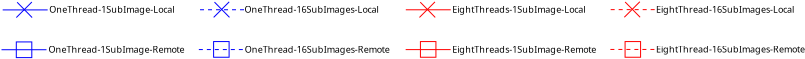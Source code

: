<?xml version="1.0" encoding="UTF-8"?>
<dia:diagram xmlns:dia="http://www.lysator.liu.se/~alla/dia/">
  <dia:layer name="Background" visible="true" active="true">
    <dia:object type="Standard - Line" version="0" id="O0">
      <dia:attribute name="obj_pos">
        <dia:point val="-22.801,19.008"/>
      </dia:attribute>
      <dia:attribute name="obj_bb">
        <dia:rectangle val="-22.826,18.983;-20.527,19.033"/>
      </dia:attribute>
      <dia:attribute name="conn_endpoints">
        <dia:point val="-22.801,19.008"/>
        <dia:point val="-20.552,19.008"/>
      </dia:attribute>
      <dia:attribute name="numcp">
        <dia:int val="1"/>
      </dia:attribute>
      <dia:attribute name="line_color">
        <dia:color val="#0000ff"/>
      </dia:attribute>
      <dia:attribute name="line_width">
        <dia:real val="0.05"/>
      </dia:attribute>
    </dia:object>
    <dia:object type="Standard - Text" version="1" id="O1">
      <dia:attribute name="obj_pos">
        <dia:point val="-20.477,19.154"/>
      </dia:attribute>
      <dia:attribute name="obj_bb">
        <dia:rectangle val="-20.477,18.734;-13.892,19.262"/>
      </dia:attribute>
      <dia:attribute name="text">
        <dia:composite type="text">
          <dia:attribute name="string">
            <dia:string>#OneThread-1SubImage-Local#</dia:string>
          </dia:attribute>
          <dia:attribute name="font">
            <dia:font family="sans" style="0" name="Helvetica"/>
          </dia:attribute>
          <dia:attribute name="height">
            <dia:real val="0.564"/>
          </dia:attribute>
          <dia:attribute name="pos">
            <dia:point val="-20.477,19.154"/>
          </dia:attribute>
          <dia:attribute name="color">
            <dia:color val="#000000"/>
          </dia:attribute>
          <dia:attribute name="alignment">
            <dia:enum val="0"/>
          </dia:attribute>
        </dia:composite>
      </dia:attribute>
      <dia:attribute name="valign">
        <dia:enum val="3"/>
      </dia:attribute>
    </dia:object>
    <dia:object type="Standard - Line" version="0" id="O2">
      <dia:attribute name="obj_pos">
        <dia:point val="-22.078,18.626"/>
      </dia:attribute>
      <dia:attribute name="obj_bb">
        <dia:rectangle val="-22.114,18.591;-21.293,19.425"/>
      </dia:attribute>
      <dia:attribute name="conn_endpoints">
        <dia:point val="-22.078,18.626"/>
        <dia:point val="-21.329,19.39"/>
      </dia:attribute>
      <dia:attribute name="numcp">
        <dia:int val="1"/>
      </dia:attribute>
      <dia:attribute name="line_color">
        <dia:color val="#0000ff"/>
      </dia:attribute>
      <dia:attribute name="line_width">
        <dia:real val="0.05"/>
      </dia:attribute>
    </dia:object>
    <dia:object type="Standard - Line" version="0" id="O3">
      <dia:attribute name="obj_pos">
        <dia:point val="-21.342,18.613"/>
      </dia:attribute>
      <dia:attribute name="obj_bb">
        <dia:rectangle val="-22.155,18.577;-21.307,19.425"/>
      </dia:attribute>
      <dia:attribute name="conn_endpoints">
        <dia:point val="-21.342,18.613"/>
        <dia:point val="-22.119,19.39"/>
      </dia:attribute>
      <dia:attribute name="numcp">
        <dia:int val="1"/>
      </dia:attribute>
      <dia:attribute name="line_color">
        <dia:color val="#0000ff"/>
      </dia:attribute>
      <dia:attribute name="line_width">
        <dia:real val="0.05"/>
      </dia:attribute>
    </dia:object>
    <dia:object type="Standard - Line" version="0" id="O4">
      <dia:attribute name="obj_pos">
        <dia:point val="-12.934,19.0"/>
      </dia:attribute>
      <dia:attribute name="obj_bb">
        <dia:rectangle val="-12.959,18.975;-10.659,19.025"/>
      </dia:attribute>
      <dia:attribute name="conn_endpoints">
        <dia:point val="-12.934,19.0"/>
        <dia:point val="-10.684,19.0"/>
      </dia:attribute>
      <dia:attribute name="numcp">
        <dia:int val="1"/>
      </dia:attribute>
      <dia:attribute name="line_color">
        <dia:color val="#0000ff"/>
      </dia:attribute>
      <dia:attribute name="line_width">
        <dia:real val="0.05"/>
      </dia:attribute>
      <dia:attribute name="line_style">
        <dia:enum val="1"/>
      </dia:attribute>
      <dia:attribute name="dashlength">
        <dia:real val="0.2"/>
      </dia:attribute>
    </dia:object>
    <dia:object type="Standard - Text" version="1" id="O5">
      <dia:attribute name="obj_pos">
        <dia:point val="-10.705,19.153"/>
      </dia:attribute>
      <dia:attribute name="obj_bb">
        <dia:rectangle val="-10.705,18.733;-3.597,19.26"/>
      </dia:attribute>
      <dia:attribute name="text">
        <dia:composite type="text">
          <dia:attribute name="string">
            <dia:string>#OneThread-16SubImages-Local#</dia:string>
          </dia:attribute>
          <dia:attribute name="font">
            <dia:font family="sans" style="0" name="Helvetica"/>
          </dia:attribute>
          <dia:attribute name="height">
            <dia:real val="0.564"/>
          </dia:attribute>
          <dia:attribute name="pos">
            <dia:point val="-10.705,19.153"/>
          </dia:attribute>
          <dia:attribute name="color">
            <dia:color val="#000000"/>
          </dia:attribute>
          <dia:attribute name="alignment">
            <dia:enum val="0"/>
          </dia:attribute>
        </dia:composite>
      </dia:attribute>
      <dia:attribute name="valign">
        <dia:enum val="3"/>
      </dia:attribute>
    </dia:object>
    <dia:object type="Standard - Line" version="0" id="O6">
      <dia:attribute name="obj_pos">
        <dia:point val="-12.211,18.618"/>
      </dia:attribute>
      <dia:attribute name="obj_bb">
        <dia:rectangle val="-12.247,18.582;-11.426,19.417"/>
      </dia:attribute>
      <dia:attribute name="conn_endpoints">
        <dia:point val="-12.211,18.618"/>
        <dia:point val="-11.461,19.381"/>
      </dia:attribute>
      <dia:attribute name="numcp">
        <dia:int val="1"/>
      </dia:attribute>
      <dia:attribute name="line_color">
        <dia:color val="#0000ff"/>
      </dia:attribute>
      <dia:attribute name="line_width">
        <dia:real val="0.05"/>
      </dia:attribute>
    </dia:object>
    <dia:object type="Standard - Line" version="0" id="O7">
      <dia:attribute name="obj_pos">
        <dia:point val="-11.475,18.604"/>
      </dia:attribute>
      <dia:attribute name="obj_bb">
        <dia:rectangle val="-12.287,18.569;-11.44,19.417"/>
      </dia:attribute>
      <dia:attribute name="conn_endpoints">
        <dia:point val="-11.475,18.604"/>
        <dia:point val="-12.252,19.381"/>
      </dia:attribute>
      <dia:attribute name="numcp">
        <dia:int val="1"/>
      </dia:attribute>
      <dia:attribute name="line_color">
        <dia:color val="#0000ff"/>
      </dia:attribute>
      <dia:attribute name="line_width">
        <dia:real val="0.05"/>
      </dia:attribute>
    </dia:object>
    <dia:object type="Standard - Line" version="0" id="O8">
      <dia:attribute name="obj_pos">
        <dia:point val="-2.645,19.002"/>
      </dia:attribute>
      <dia:attribute name="obj_bb">
        <dia:rectangle val="-2.67,18.977;-0.371,19.027"/>
      </dia:attribute>
      <dia:attribute name="conn_endpoints">
        <dia:point val="-2.645,19.002"/>
        <dia:point val="-0.396,19.002"/>
      </dia:attribute>
      <dia:attribute name="numcp">
        <dia:int val="1"/>
      </dia:attribute>
      <dia:attribute name="line_color">
        <dia:color val="#ff0000"/>
      </dia:attribute>
      <dia:attribute name="line_width">
        <dia:real val="0.05"/>
      </dia:attribute>
    </dia:object>
    <dia:object type="Standard - Text" version="1" id="O9">
      <dia:attribute name="obj_pos">
        <dia:point val="-0.328,19.155"/>
      </dia:attribute>
      <dia:attribute name="obj_bb">
        <dia:rectangle val="-0.328,18.735;6.735,19.262"/>
      </dia:attribute>
      <dia:attribute name="text">
        <dia:composite type="text">
          <dia:attribute name="string">
            <dia:string>#EightThreads-1SubImage-Local#</dia:string>
          </dia:attribute>
          <dia:attribute name="font">
            <dia:font family="sans" style="0" name="Helvetica"/>
          </dia:attribute>
          <dia:attribute name="height">
            <dia:real val="0.564"/>
          </dia:attribute>
          <dia:attribute name="pos">
            <dia:point val="-0.328,19.155"/>
          </dia:attribute>
          <dia:attribute name="color">
            <dia:color val="#000000"/>
          </dia:attribute>
          <dia:attribute name="alignment">
            <dia:enum val="0"/>
          </dia:attribute>
        </dia:composite>
      </dia:attribute>
      <dia:attribute name="valign">
        <dia:enum val="3"/>
      </dia:attribute>
    </dia:object>
    <dia:object type="Standard - Line" version="0" id="O10">
      <dia:attribute name="obj_pos">
        <dia:point val="-1.923,18.62"/>
      </dia:attribute>
      <dia:attribute name="obj_bb">
        <dia:rectangle val="-1.958,18.585;-1.138,19.419"/>
      </dia:attribute>
      <dia:attribute name="conn_endpoints">
        <dia:point val="-1.923,18.62"/>
        <dia:point val="-1.173,19.384"/>
      </dia:attribute>
      <dia:attribute name="numcp">
        <dia:int val="1"/>
      </dia:attribute>
      <dia:attribute name="line_color">
        <dia:color val="#ff0000"/>
      </dia:attribute>
      <dia:attribute name="line_width">
        <dia:real val="0.05"/>
      </dia:attribute>
    </dia:object>
    <dia:object type="Standard - Line" version="0" id="O11">
      <dia:attribute name="obj_pos">
        <dia:point val="-1.187,18.607"/>
      </dia:attribute>
      <dia:attribute name="obj_bb">
        <dia:rectangle val="-1.999,18.571;-1.151,19.419"/>
      </dia:attribute>
      <dia:attribute name="conn_endpoints">
        <dia:point val="-1.187,18.607"/>
        <dia:point val="-1.964,19.384"/>
      </dia:attribute>
      <dia:attribute name="numcp">
        <dia:int val="1"/>
      </dia:attribute>
      <dia:attribute name="line_color">
        <dia:color val="#ff0000"/>
      </dia:attribute>
      <dia:attribute name="line_width">
        <dia:real val="0.05"/>
      </dia:attribute>
    </dia:object>
    <dia:object type="Standard - Line" version="0" id="O12">
      <dia:attribute name="obj_pos">
        <dia:point val="7.599,18.994"/>
      </dia:attribute>
      <dia:attribute name="obj_bb">
        <dia:rectangle val="7.574,18.968;9.873,19.018"/>
      </dia:attribute>
      <dia:attribute name="conn_endpoints">
        <dia:point val="7.599,18.994"/>
        <dia:point val="9.848,18.994"/>
      </dia:attribute>
      <dia:attribute name="numcp">
        <dia:int val="1"/>
      </dia:attribute>
      <dia:attribute name="line_color">
        <dia:color val="#ff0000"/>
      </dia:attribute>
      <dia:attribute name="line_width">
        <dia:real val="0.05"/>
      </dia:attribute>
      <dia:attribute name="line_style">
        <dia:enum val="1"/>
      </dia:attribute>
      <dia:attribute name="dashlength">
        <dia:real val="0.2"/>
      </dia:attribute>
    </dia:object>
    <dia:object type="Standard - Text" version="1" id="O13">
      <dia:attribute name="obj_pos">
        <dia:point val="9.871,19.147"/>
      </dia:attribute>
      <dia:attribute name="obj_bb">
        <dia:rectangle val="9.871,18.727;17.221,19.254"/>
      </dia:attribute>
      <dia:attribute name="text">
        <dia:composite type="text">
          <dia:attribute name="string">
            <dia:string>#EightThread-16SubImages-Local#</dia:string>
          </dia:attribute>
          <dia:attribute name="font">
            <dia:font family="sans" style="0" name="Helvetica"/>
          </dia:attribute>
          <dia:attribute name="height">
            <dia:real val="0.564"/>
          </dia:attribute>
          <dia:attribute name="pos">
            <dia:point val="9.871,19.147"/>
          </dia:attribute>
          <dia:attribute name="color">
            <dia:color val="#000000"/>
          </dia:attribute>
          <dia:attribute name="alignment">
            <dia:enum val="0"/>
          </dia:attribute>
        </dia:composite>
      </dia:attribute>
      <dia:attribute name="valign">
        <dia:enum val="3"/>
      </dia:attribute>
    </dia:object>
    <dia:object type="Standard - Line" version="0" id="O14">
      <dia:attribute name="obj_pos">
        <dia:point val="8.321,18.612"/>
      </dia:attribute>
      <dia:attribute name="obj_bb">
        <dia:rectangle val="8.286,18.576;9.106,19.411"/>
      </dia:attribute>
      <dia:attribute name="conn_endpoints">
        <dia:point val="8.321,18.612"/>
        <dia:point val="9.071,19.375"/>
      </dia:attribute>
      <dia:attribute name="numcp">
        <dia:int val="1"/>
      </dia:attribute>
      <dia:attribute name="line_color">
        <dia:color val="#ff0000"/>
      </dia:attribute>
      <dia:attribute name="line_width">
        <dia:real val="0.05"/>
      </dia:attribute>
    </dia:object>
    <dia:object type="Standard - Line" version="0" id="O15">
      <dia:attribute name="obj_pos">
        <dia:point val="9.058,18.598"/>
      </dia:attribute>
      <dia:attribute name="obj_bb">
        <dia:rectangle val="8.245,18.563;9.093,19.411"/>
      </dia:attribute>
      <dia:attribute name="conn_endpoints">
        <dia:point val="9.058,18.598"/>
        <dia:point val="8.281,19.375"/>
      </dia:attribute>
      <dia:attribute name="numcp">
        <dia:int val="1"/>
      </dia:attribute>
      <dia:attribute name="line_color">
        <dia:color val="#ff0000"/>
      </dia:attribute>
      <dia:attribute name="line_width">
        <dia:real val="0.05"/>
      </dia:attribute>
    </dia:object>
    <dia:object type="Standard - Line" version="0" id="O16">
      <dia:attribute name="obj_pos">
        <dia:point val="-22.86,20.999"/>
      </dia:attribute>
      <dia:attribute name="obj_bb">
        <dia:rectangle val="-22.885,20.974;-20.586,21.024"/>
      </dia:attribute>
      <dia:attribute name="conn_endpoints">
        <dia:point val="-22.86,20.999"/>
        <dia:point val="-20.611,20.999"/>
      </dia:attribute>
      <dia:attribute name="numcp">
        <dia:int val="1"/>
      </dia:attribute>
      <dia:attribute name="line_color">
        <dia:color val="#0000ff"/>
      </dia:attribute>
      <dia:attribute name="line_width">
        <dia:real val="0.05"/>
      </dia:attribute>
    </dia:object>
    <dia:object type="Standard - Text" version="1" id="O17">
      <dia:attribute name="obj_pos">
        <dia:point val="-20.509,21.152"/>
      </dia:attribute>
      <dia:attribute name="obj_bb">
        <dia:rectangle val="-20.509,20.732;-13.341,21.26"/>
      </dia:attribute>
      <dia:attribute name="text">
        <dia:composite type="text">
          <dia:attribute name="string">
            <dia:string>#OneThread-1SubImage-Remote#</dia:string>
          </dia:attribute>
          <dia:attribute name="font">
            <dia:font family="sans" style="0" name="Helvetica"/>
          </dia:attribute>
          <dia:attribute name="height">
            <dia:real val="0.564"/>
          </dia:attribute>
          <dia:attribute name="pos">
            <dia:point val="-20.509,21.152"/>
          </dia:attribute>
          <dia:attribute name="color">
            <dia:color val="#000000"/>
          </dia:attribute>
          <dia:attribute name="alignment">
            <dia:enum val="0"/>
          </dia:attribute>
        </dia:composite>
      </dia:attribute>
      <dia:attribute name="valign">
        <dia:enum val="3"/>
      </dia:attribute>
    </dia:object>
    <dia:object type="Standard - Line" version="0" id="O18">
      <dia:attribute name="obj_pos">
        <dia:point val="-12.993,20.991"/>
      </dia:attribute>
      <dia:attribute name="obj_bb">
        <dia:rectangle val="-13.018,20.966;-10.719,21.016"/>
      </dia:attribute>
      <dia:attribute name="conn_endpoints">
        <dia:point val="-12.993,20.991"/>
        <dia:point val="-10.744,20.991"/>
      </dia:attribute>
      <dia:attribute name="numcp">
        <dia:int val="1"/>
      </dia:attribute>
      <dia:attribute name="line_color">
        <dia:color val="#0000ff"/>
      </dia:attribute>
      <dia:attribute name="line_width">
        <dia:real val="0.05"/>
      </dia:attribute>
      <dia:attribute name="line_style">
        <dia:enum val="1"/>
      </dia:attribute>
      <dia:attribute name="dashlength">
        <dia:real val="0.2"/>
      </dia:attribute>
    </dia:object>
    <dia:object type="Standard - Text" version="1" id="O19">
      <dia:attribute name="obj_pos">
        <dia:point val="-10.703,21.144"/>
      </dia:attribute>
      <dia:attribute name="obj_bb">
        <dia:rectangle val="-10.703,20.724;-3.013,21.252"/>
      </dia:attribute>
      <dia:attribute name="text">
        <dia:composite type="text">
          <dia:attribute name="string">
            <dia:string>#OneThread-16SubImages-Remote#</dia:string>
          </dia:attribute>
          <dia:attribute name="font">
            <dia:font family="sans" style="0" name="Helvetica"/>
          </dia:attribute>
          <dia:attribute name="height">
            <dia:real val="0.564"/>
          </dia:attribute>
          <dia:attribute name="pos">
            <dia:point val="-10.703,21.144"/>
          </dia:attribute>
          <dia:attribute name="color">
            <dia:color val="#000000"/>
          </dia:attribute>
          <dia:attribute name="alignment">
            <dia:enum val="0"/>
          </dia:attribute>
        </dia:composite>
      </dia:attribute>
      <dia:attribute name="valign">
        <dia:enum val="3"/>
      </dia:attribute>
    </dia:object>
    <dia:object type="Standard - Line" version="0" id="O20">
      <dia:attribute name="obj_pos">
        <dia:point val="-2.652,20.993"/>
      </dia:attribute>
      <dia:attribute name="obj_bb">
        <dia:rectangle val="-2.677,20.968;-0.377,21.018"/>
      </dia:attribute>
      <dia:attribute name="conn_endpoints">
        <dia:point val="-2.652,20.993"/>
        <dia:point val="-0.402,20.993"/>
      </dia:attribute>
      <dia:attribute name="numcp">
        <dia:int val="1"/>
      </dia:attribute>
      <dia:attribute name="line_color">
        <dia:color val="#ff0000"/>
      </dia:attribute>
      <dia:attribute name="line_width">
        <dia:real val="0.05"/>
      </dia:attribute>
    </dia:object>
    <dia:object type="Standard - Text" version="1" id="O21">
      <dia:attribute name="obj_pos">
        <dia:point val="-0.319,21.146"/>
      </dia:attribute>
      <dia:attribute name="obj_bb">
        <dia:rectangle val="-0.319,20.726;7.326,21.254"/>
      </dia:attribute>
      <dia:attribute name="text">
        <dia:composite type="text">
          <dia:attribute name="string">
            <dia:string>#EightThreads-1SubImage-Remote#</dia:string>
          </dia:attribute>
          <dia:attribute name="font">
            <dia:font family="sans" style="0" name="Helvetica"/>
          </dia:attribute>
          <dia:attribute name="height">
            <dia:real val="0.564"/>
          </dia:attribute>
          <dia:attribute name="pos">
            <dia:point val="-0.319,21.146"/>
          </dia:attribute>
          <dia:attribute name="color">
            <dia:color val="#000000"/>
          </dia:attribute>
          <dia:attribute name="alignment">
            <dia:enum val="0"/>
          </dia:attribute>
        </dia:composite>
      </dia:attribute>
      <dia:attribute name="valign">
        <dia:enum val="3"/>
      </dia:attribute>
    </dia:object>
    <dia:object type="Standard - Line" version="0" id="O22">
      <dia:attribute name="obj_pos">
        <dia:point val="7.584,20.985"/>
      </dia:attribute>
      <dia:attribute name="obj_bb">
        <dia:rectangle val="7.559,20.96;9.858,21.01"/>
      </dia:attribute>
      <dia:attribute name="conn_endpoints">
        <dia:point val="7.584,20.985"/>
        <dia:point val="9.833,20.985"/>
      </dia:attribute>
      <dia:attribute name="numcp">
        <dia:int val="1"/>
      </dia:attribute>
      <dia:attribute name="line_color">
        <dia:color val="#ff0000"/>
      </dia:attribute>
      <dia:attribute name="line_width">
        <dia:real val="0.05"/>
      </dia:attribute>
      <dia:attribute name="line_style">
        <dia:enum val="1"/>
      </dia:attribute>
      <dia:attribute name="dashlength">
        <dia:real val="0.2"/>
      </dia:attribute>
    </dia:object>
    <dia:object type="Standard - Text" version="1" id="O23">
      <dia:attribute name="obj_pos">
        <dia:point val="9.866,21.138"/>
      </dia:attribute>
      <dia:attribute name="obj_bb">
        <dia:rectangle val="9.866,20.718;17.799,21.245"/>
      </dia:attribute>
      <dia:attribute name="text">
        <dia:composite type="text">
          <dia:attribute name="string">
            <dia:string>#EightThread-16SubImages-Remote#</dia:string>
          </dia:attribute>
          <dia:attribute name="font">
            <dia:font family="sans" style="0" name="Helvetica"/>
          </dia:attribute>
          <dia:attribute name="height">
            <dia:real val="0.564"/>
          </dia:attribute>
          <dia:attribute name="pos">
            <dia:point val="9.866,21.138"/>
          </dia:attribute>
          <dia:attribute name="color">
            <dia:color val="#000000"/>
          </dia:attribute>
          <dia:attribute name="alignment">
            <dia:enum val="0"/>
          </dia:attribute>
        </dia:composite>
      </dia:attribute>
      <dia:attribute name="valign">
        <dia:enum val="3"/>
      </dia:attribute>
    </dia:object>
    <dia:object type="Standard - Box" version="0" id="O24">
      <dia:attribute name="obj_pos">
        <dia:point val="-22.12,20.609"/>
      </dia:attribute>
      <dia:attribute name="obj_bb">
        <dia:rectangle val="-22.145,20.584;-21.32,21.418"/>
      </dia:attribute>
      <dia:attribute name="elem_corner">
        <dia:point val="-22.12,20.609"/>
      </dia:attribute>
      <dia:attribute name="elem_width">
        <dia:real val="0.775"/>
      </dia:attribute>
      <dia:attribute name="elem_height">
        <dia:real val="0.784"/>
      </dia:attribute>
      <dia:attribute name="border_width">
        <dia:real val="0.05"/>
      </dia:attribute>
      <dia:attribute name="border_color">
        <dia:color val="#0000ff"/>
      </dia:attribute>
      <dia:attribute name="show_background">
        <dia:boolean val="false"/>
      </dia:attribute>
    </dia:object>
    <dia:object type="Standard - Box" version="0" id="O25">
      <dia:attribute name="obj_pos">
        <dia:point val="-12.255,20.591"/>
      </dia:attribute>
      <dia:attribute name="obj_bb">
        <dia:rectangle val="-12.28,20.567;-11.456,21.4"/>
      </dia:attribute>
      <dia:attribute name="elem_corner">
        <dia:point val="-12.255,20.591"/>
      </dia:attribute>
      <dia:attribute name="elem_width">
        <dia:real val="0.775"/>
      </dia:attribute>
      <dia:attribute name="elem_height">
        <dia:real val="0.784"/>
      </dia:attribute>
      <dia:attribute name="border_width">
        <dia:real val="0.05"/>
      </dia:attribute>
      <dia:attribute name="border_color">
        <dia:color val="#0000ff"/>
      </dia:attribute>
      <dia:attribute name="show_background">
        <dia:boolean val="false"/>
      </dia:attribute>
    </dia:object>
    <dia:object type="Standard - Box" version="0" id="O26">
      <dia:attribute name="obj_pos">
        <dia:point val="-1.914,20.591"/>
      </dia:attribute>
      <dia:attribute name="obj_bb">
        <dia:rectangle val="-1.939,20.567;-1.114,21.4"/>
      </dia:attribute>
      <dia:attribute name="elem_corner">
        <dia:point val="-1.914,20.591"/>
      </dia:attribute>
      <dia:attribute name="elem_width">
        <dia:real val="0.775"/>
      </dia:attribute>
      <dia:attribute name="elem_height">
        <dia:real val="0.784"/>
      </dia:attribute>
      <dia:attribute name="border_width">
        <dia:real val="0.05"/>
      </dia:attribute>
      <dia:attribute name="border_color">
        <dia:color val="#ff0000"/>
      </dia:attribute>
      <dia:attribute name="show_background">
        <dia:boolean val="false"/>
      </dia:attribute>
    </dia:object>
    <dia:object type="Standard - Box" version="0" id="O27">
      <dia:attribute name="obj_pos">
        <dia:point val="8.319,20.591"/>
      </dia:attribute>
      <dia:attribute name="obj_bb">
        <dia:rectangle val="8.294,20.566;9.119,21.4"/>
      </dia:attribute>
      <dia:attribute name="elem_corner">
        <dia:point val="8.319,20.591"/>
      </dia:attribute>
      <dia:attribute name="elem_width">
        <dia:real val="0.775"/>
      </dia:attribute>
      <dia:attribute name="elem_height">
        <dia:real val="0.784"/>
      </dia:attribute>
      <dia:attribute name="border_width">
        <dia:real val="0.05"/>
      </dia:attribute>
      <dia:attribute name="border_color">
        <dia:color val="#ff0000"/>
      </dia:attribute>
      <dia:attribute name="show_background">
        <dia:boolean val="false"/>
      </dia:attribute>
    </dia:object>
  </dia:layer>
</dia:diagram>
